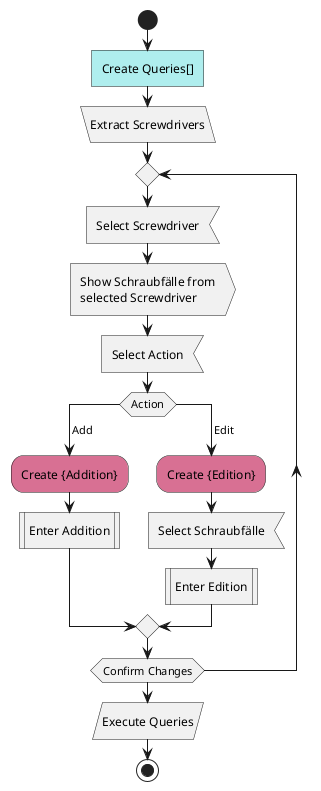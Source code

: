 @startuml xxxxxx
start
    #PaleTurquoise:Create Queries[];<<task>>
    :Extract Screwdrivers; <<load>>
    repeat
        :Select Screwdriver; <<input>>
        :Show Schraubfälle from\nselected Screwdriver; <<output>>
        :Select Action; <<input>>
        switch (Action)
            case ( Add )
                #PaleVioletRed:Create {Addition};
                :Enter Addition;  <<procedure>>
            case ( Edit ) 
                #PaleVioletRed:Create {Edition};
                :Select Schraubfälle; <<input>>
                :Enter Edition;  <<procedure>>
        endswitch
    repeat while (Confirm Changes)
    :Execute Queries; <<save>>
stop
@enduml